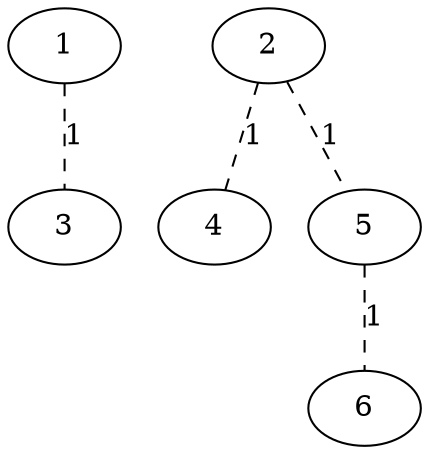 graph G {
1 -- 3 [style=dashed, label=1];
2 -- 4 [style=dashed, label=1];
2 -- 5 [style=dashed, label=1];
5 -- 6 [style=dashed, label=1];
}
